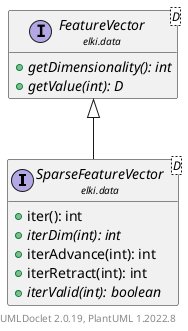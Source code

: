 @startuml
    remove .*\.(Instance|Par|Parameterizer|Factory)$
    set namespaceSeparator none
    hide empty fields
    hide empty methods

    interface "<size:14>SparseFeatureVector\n<size:10>elki.data" as elki.data.SparseFeatureVector<D> [[SparseFeatureVector.html]] {
        +iter(): int
        {abstract} +iterDim(int): int
        +iterAdvance(int): int
        +iterRetract(int): int
        {abstract} +iterValid(int): boolean
    }

    interface "<size:14>FeatureVector\n<size:10>elki.data" as elki.data.FeatureVector<D> [[FeatureVector.html]] {
        {abstract} +getDimensionality(): int
        {abstract} +getValue(int): D
    }

    elki.data.FeatureVector <|-- elki.data.SparseFeatureVector

    center footer UMLDoclet 2.0.19, PlantUML 1.2022.8
@enduml
